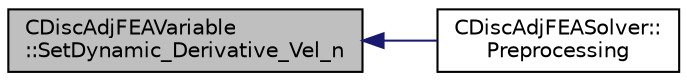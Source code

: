 digraph "CDiscAdjFEAVariable::SetDynamic_Derivative_Vel_n"
{
  edge [fontname="Helvetica",fontsize="10",labelfontname="Helvetica",labelfontsize="10"];
  node [fontname="Helvetica",fontsize="10",shape=record];
  rankdir="LR";
  Node92 [label="CDiscAdjFEAVariable\l::SetDynamic_Derivative_Vel_n",height=0.2,width=0.4,color="black", fillcolor="grey75", style="filled", fontcolor="black"];
  Node92 -> Node93 [dir="back",color="midnightblue",fontsize="10",style="solid",fontname="Helvetica"];
  Node93 [label="CDiscAdjFEASolver::\lPreprocessing",height=0.2,width=0.4,color="black", fillcolor="white", style="filled",URL="$class_c_disc_adj_f_e_a_solver.html#a659c1d917b99f7c1c315a2041ab83b29",tooltip="Update the dual-time derivatives. "];
}

